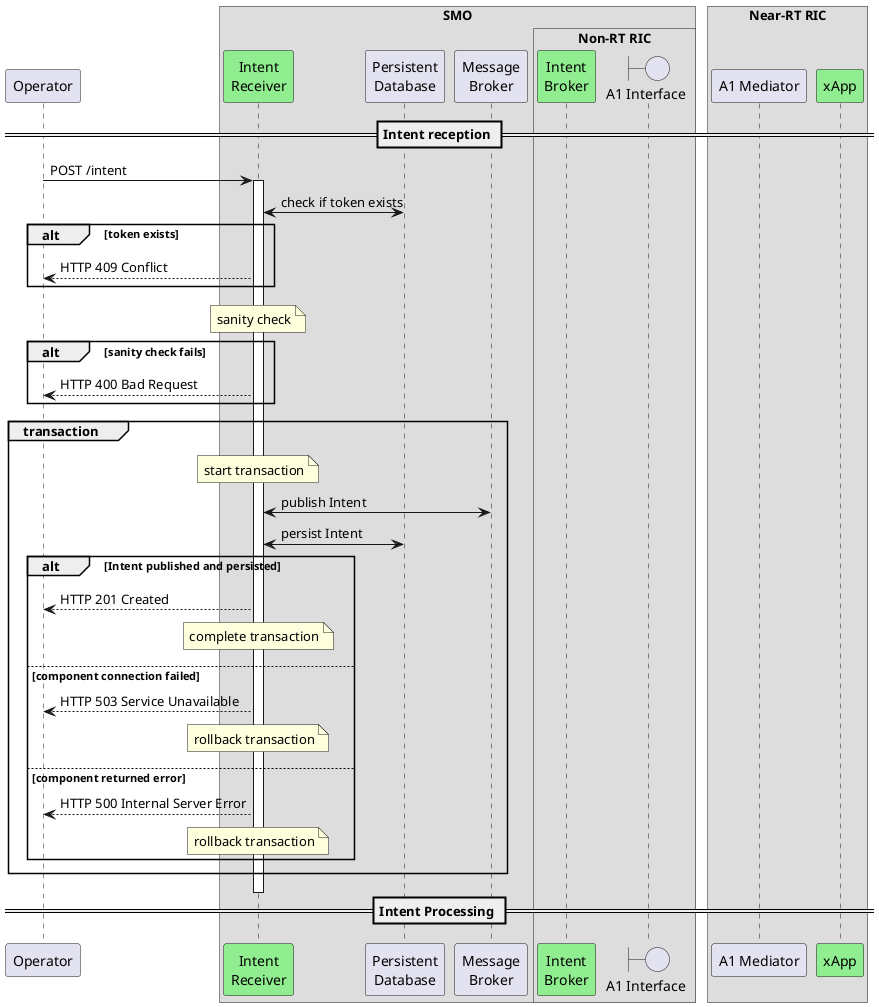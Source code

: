 @startuml CreateIntent
!pragma teoz true
participant operator as "Operator"
box "SMO"
    participant smoapp as "Intent\nReceiver" #LightGreen
    participant database as "Persistent\nDatabase"
    participant messagebroker as "Message\nBroker"
    box "Non-RT RIC"
        participant intent_broker as "Intent\nBroker" #LightGreen
        boundary a1_interface as "A1 Interface"
    end box
end box

box "Near-RT RIC"
    participant a1_mediator as "A1 Mediator"
    participant xapp as "xApp" #LightGreen
end box

== Intent reception ==
operator -> smoapp: POST /intent
activate smoapp
smoapp <-> database: check if token exists
alt token exists
    operator <-- smoapp: HTTP 409 Conflict
end

note over smoapp: sanity check
alt sanity check fails
    operator <-- smoapp: HTTP 400 Bad Request
end

group transaction
    note over smoapp
        start transaction
    end note
    smoapp <-> messagebroker: publish Intent
    smoapp <-> database: persist Intent
    alt Intent published and persisted
        operator <-- smoapp: HTTP 201 Created
        note over smoapp: complete transaction
    else component connection failed
        operator <-- smoapp: HTTP 503 Service Unavailable
        note over smoapp: rollback transaction
    else component returned error
        operator <-- smoapp: HTTP 500 Internal Server Error
        note over smoapp: rollback transaction
    end
end
deactivate smoapp

== Intent Processing ==

@enduml